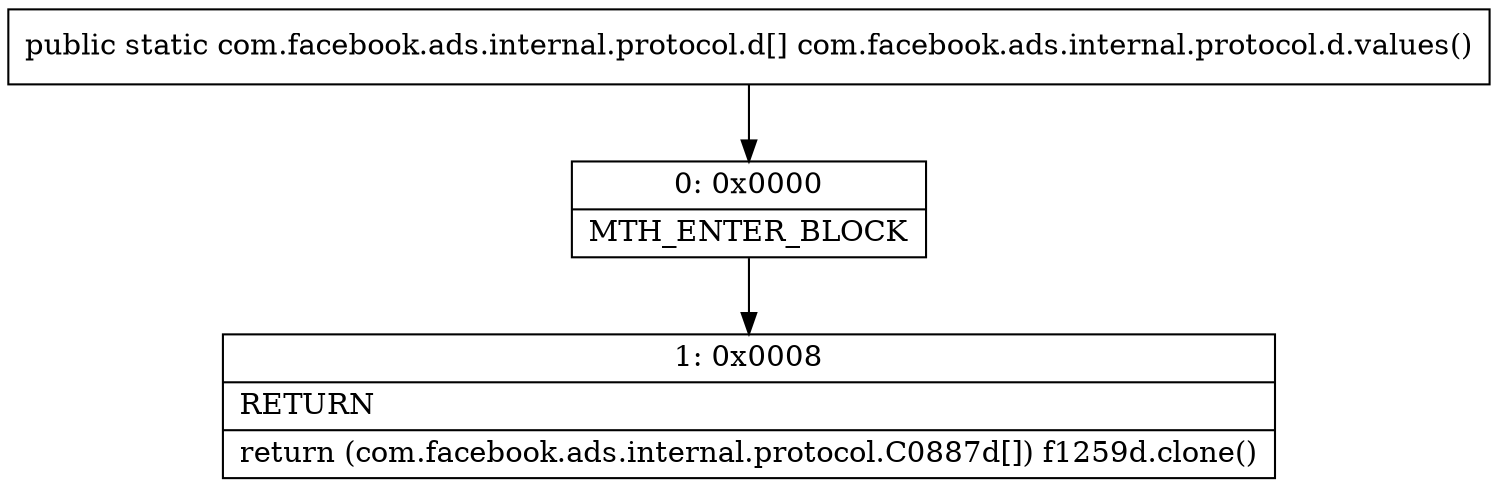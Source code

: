 digraph "CFG forcom.facebook.ads.internal.protocol.d.values()[Lcom\/facebook\/ads\/internal\/protocol\/d;" {
Node_0 [shape=record,label="{0\:\ 0x0000|MTH_ENTER_BLOCK\l}"];
Node_1 [shape=record,label="{1\:\ 0x0008|RETURN\l|return (com.facebook.ads.internal.protocol.C0887d[]) f1259d.clone()\l}"];
MethodNode[shape=record,label="{public static com.facebook.ads.internal.protocol.d[] com.facebook.ads.internal.protocol.d.values() }"];
MethodNode -> Node_0;
Node_0 -> Node_1;
}

